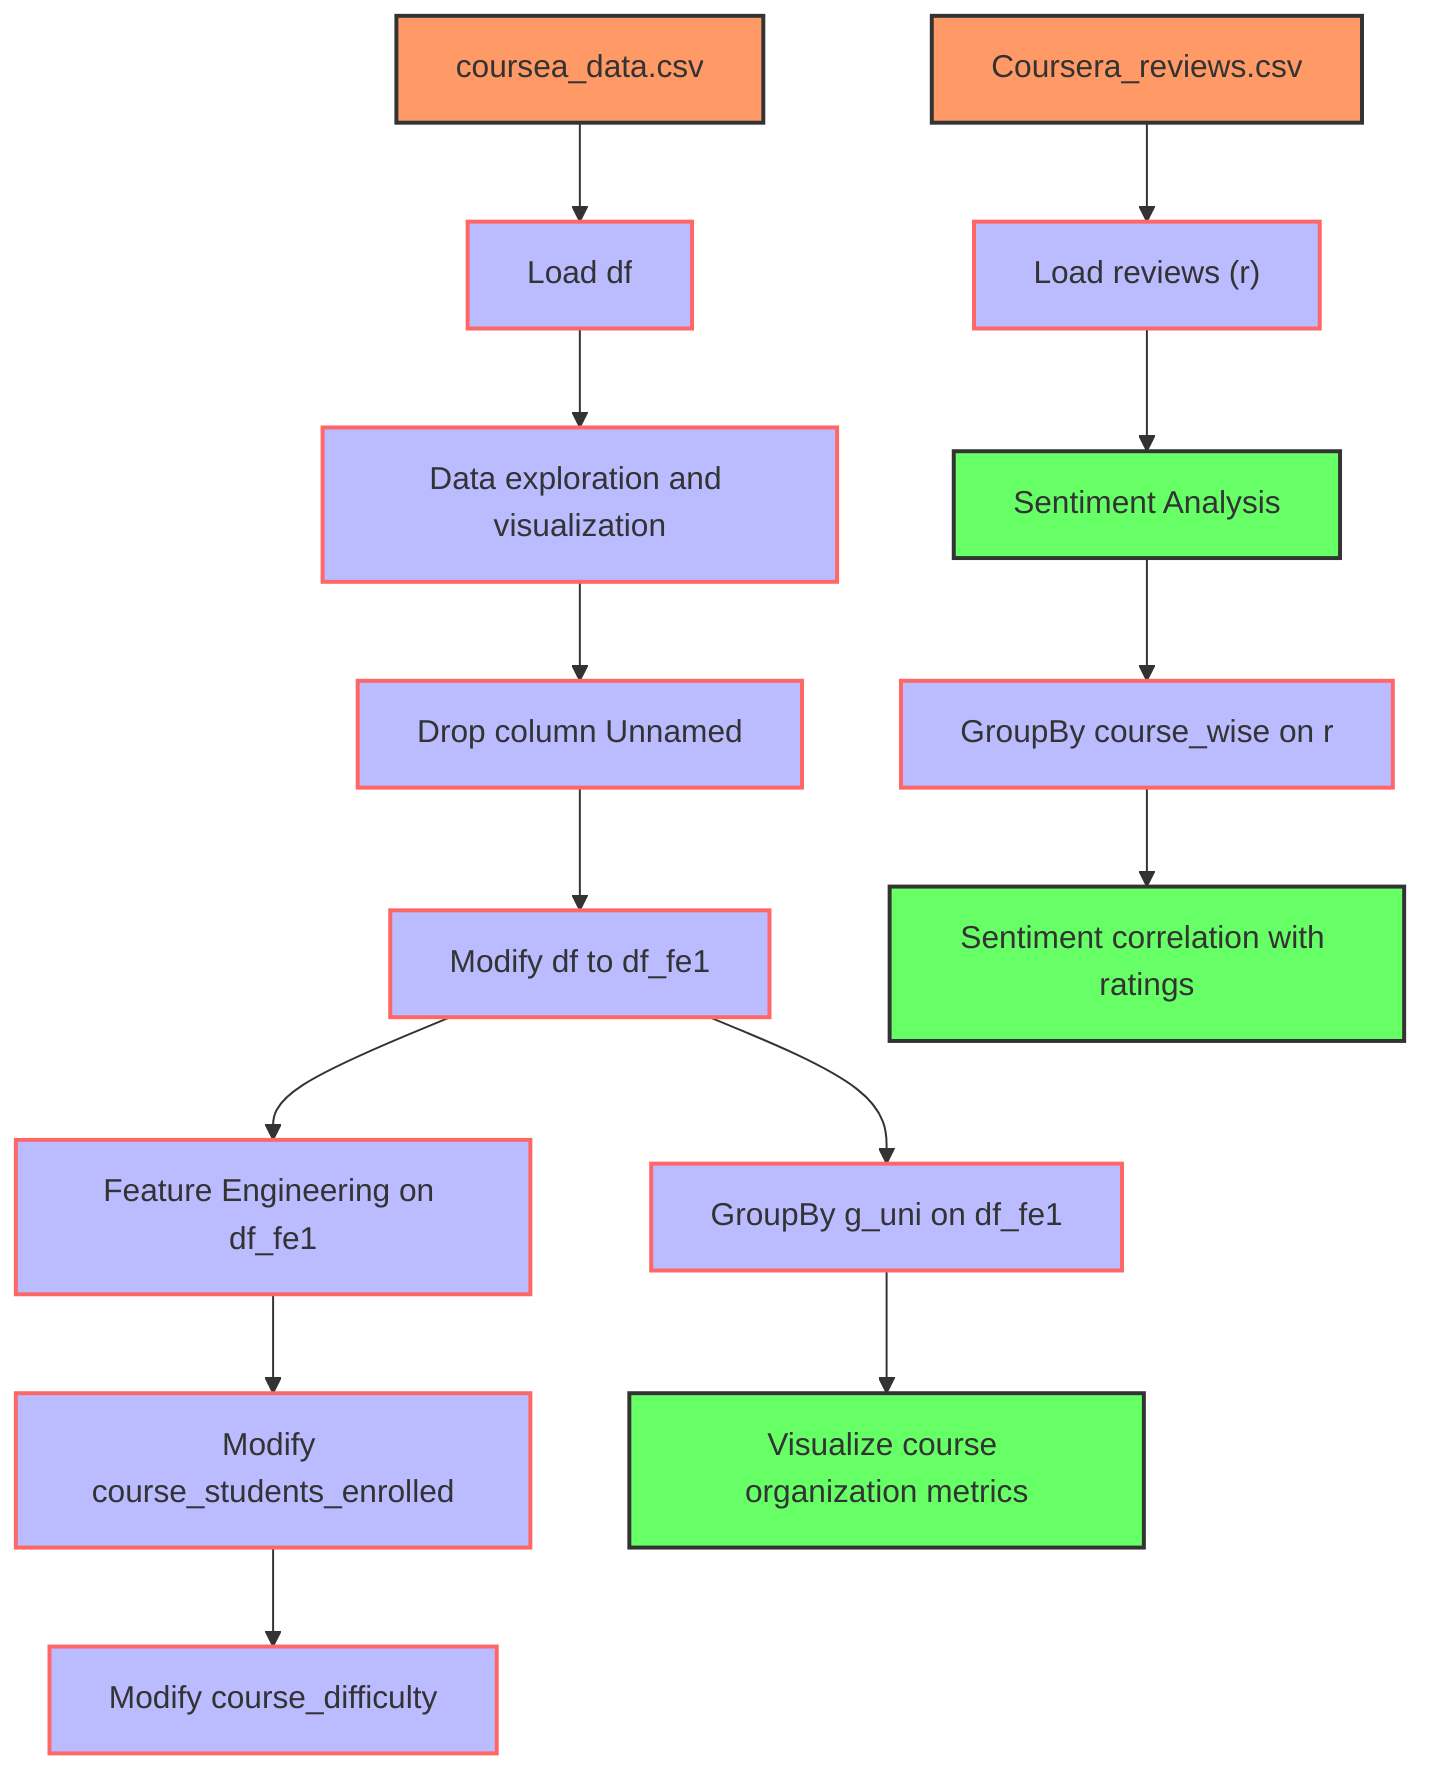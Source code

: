 flowchart TD
    %% Define the data sources
    A1["coursea_data.csv"]:::dataSource
    A2["Coursera_reviews.csv"]:::dataSource

    %% Initial dataframe loading and operations
    A1 --> B1["Load df"]:::process
    B1 --> B2["Data exploration and visualization"]:::process
    B2 --> B3["Drop column Unnamed"]:::process
    B3 --> B4["Modify df to df_fe1"]:::process
    B4 --> D1["Feature Engineering on df_fe1"]:::process
    D1 --> D2["Modify course_students_enrolled"]:::process
    D2 --> D3["Modify course_difficulty"]:::process

    %% Data loading and processing for reviews
    A2 --> C1["Load reviews (r)"]:::process
    C1 --> C2["Sentiment Analysis"]:::evaluation

    %% Group and aggregation operations
    B4 --> E1["GroupBy g_uni on df_fe1"]:::process
    C2 --> F1["GroupBy course_wise on r"]:::process

    %% Visualizations & Analysis
    E1 --> G1["Visualize course organization metrics"]:::evaluation
    F1 --> H1["Sentiment correlation with ratings"]:::evaluation
    
    classDef dataSource fill:#f96,stroke:#333,stroke-width:2px;
    classDef process fill:#bbf,stroke:#f66,stroke-width:2px;
    classDef evaluation fill:#6f6,stroke:#333,stroke-width:2px;